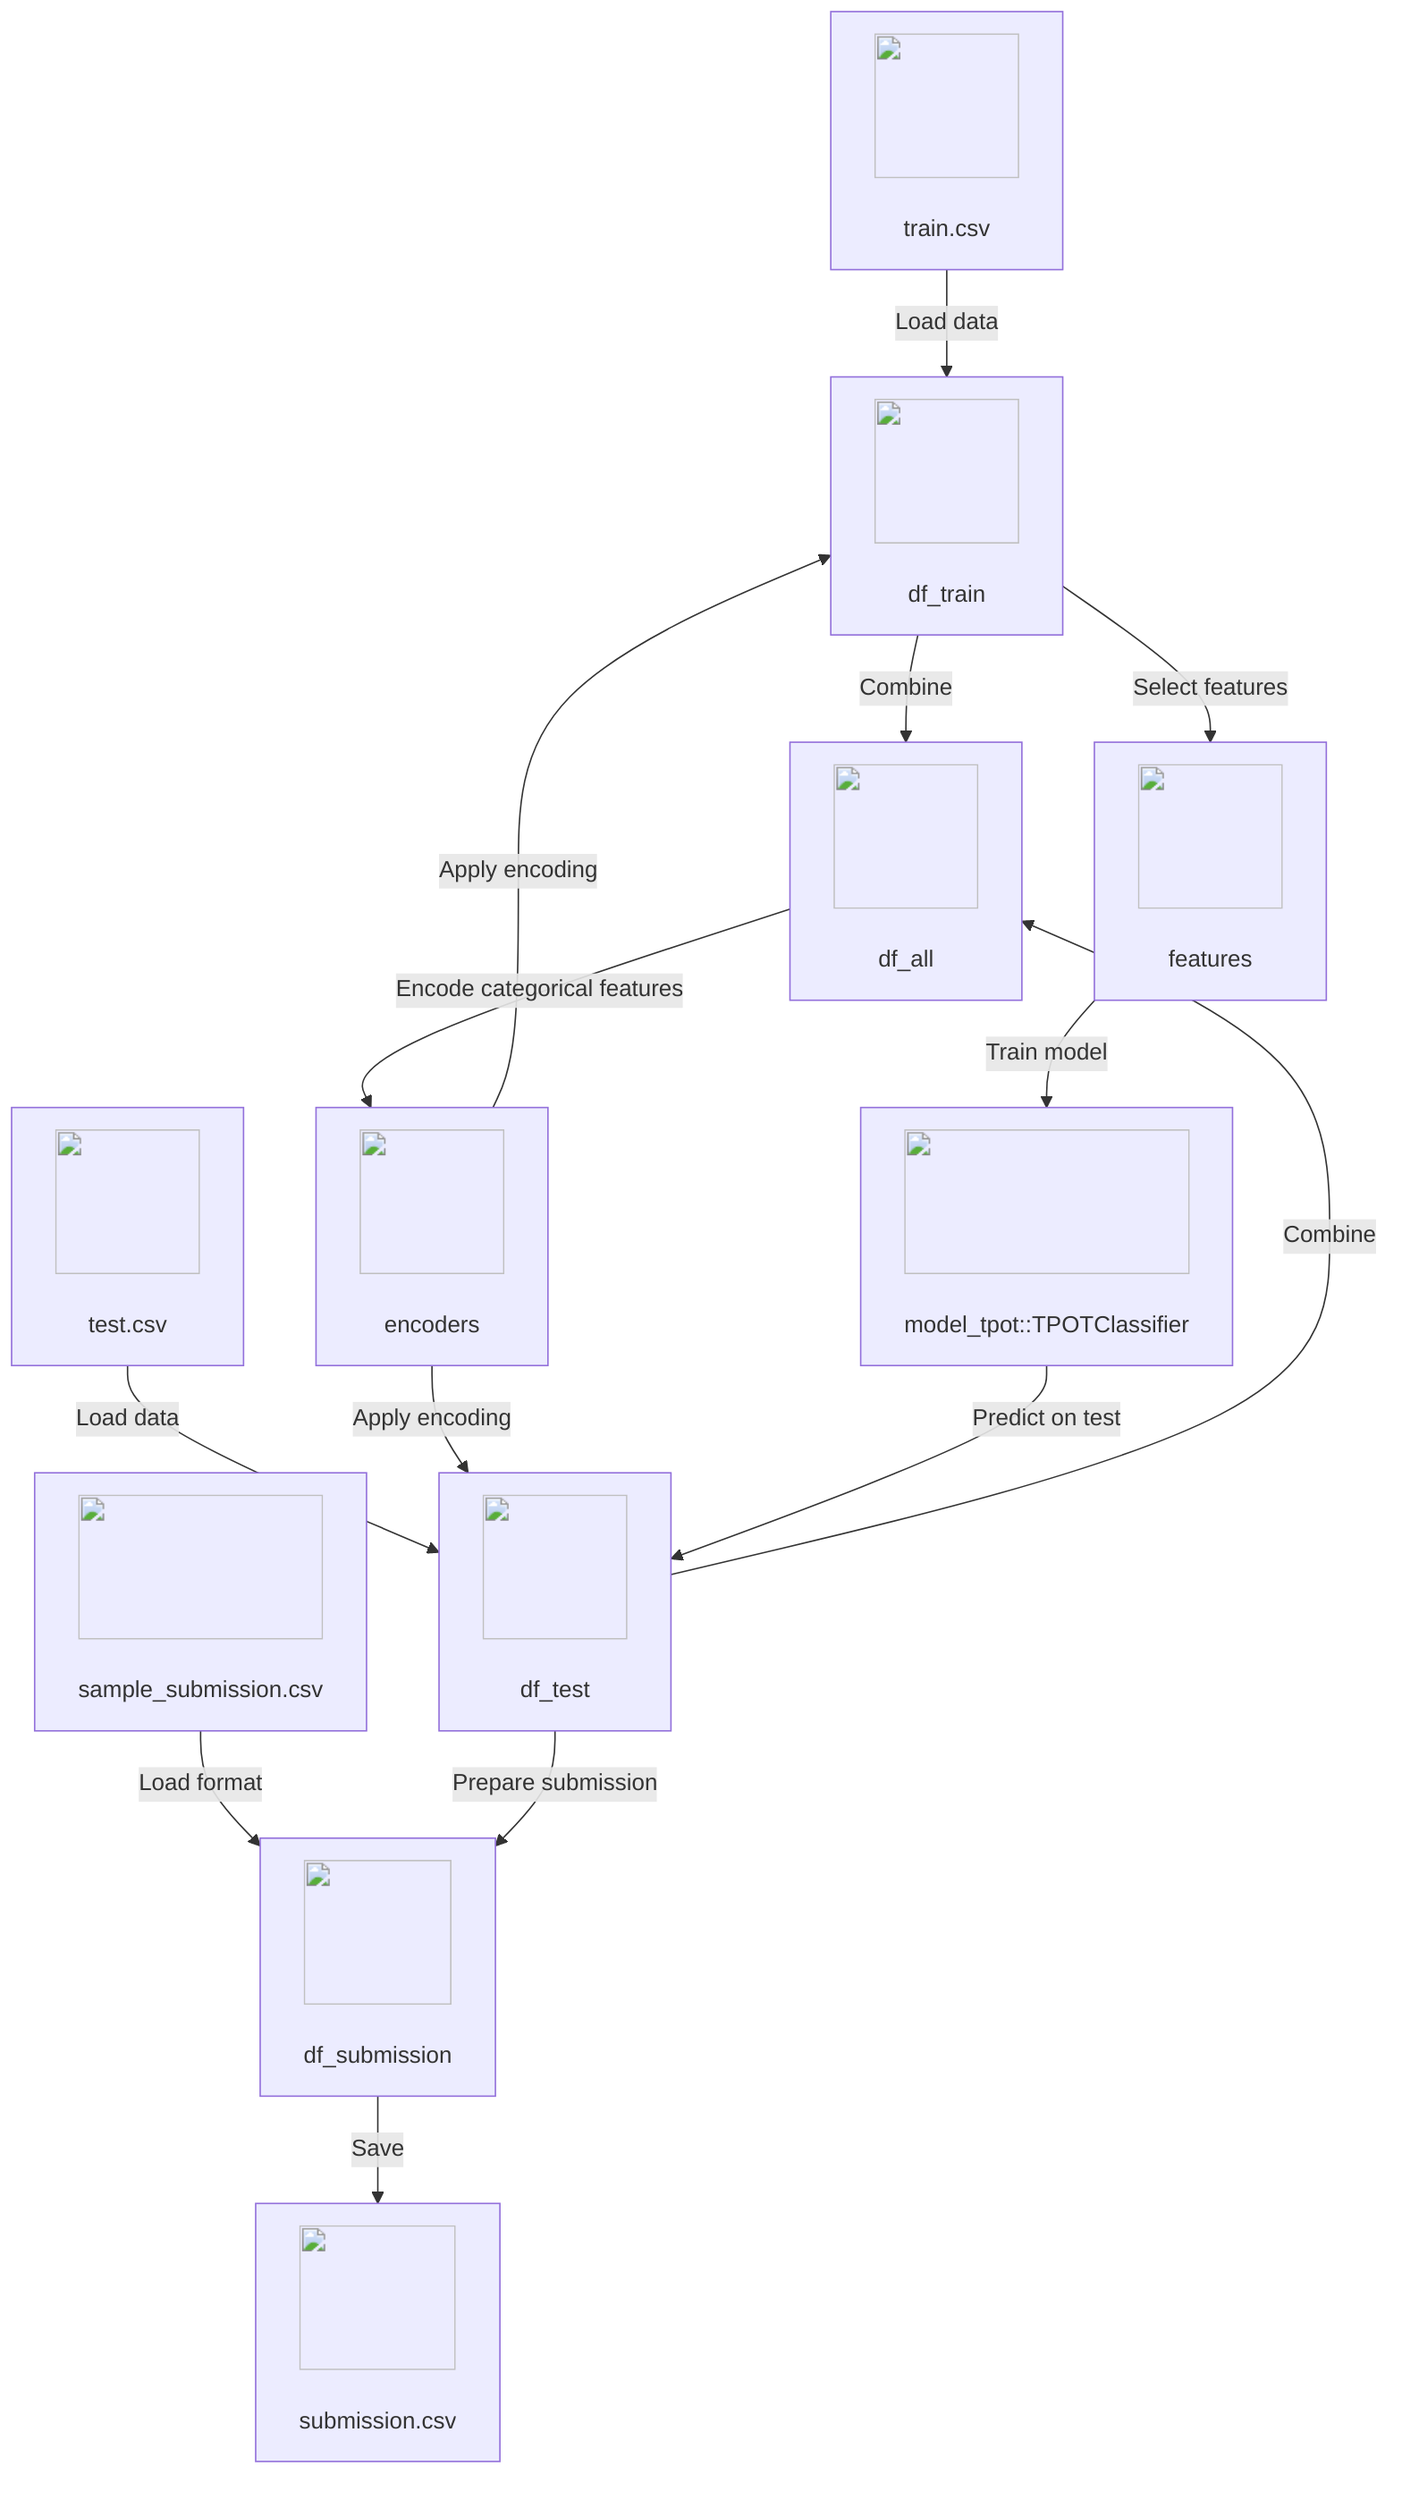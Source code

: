 flowchart TD
    %% Data Sources
    A["<img src='path/to/icon/database.svg' width=100 height=100/> <br/> train.csv"] -->|"Load data"| B["<img src='path/to/icon/file.svg' width=100 height=100/> <br/> df_train"]
    C["<img src='path/to/icon/file.svg' width=100 height=100/> <br/> test.csv"] -->|"Load data"| D["<img src='path/to/icon/file.svg' width=100 height=100/> <br/> df_test"]
    E["<img src='path/to/icon/file.svg' width=100 height=100/> <br/> sample_submission.csv"] -->|"Load format"| F["<img src='path/to/icon/file.svg' width=100 height=100/> <br/> df_submission"]

    %% Data Preparation
    B -->|"Combine"| G["<img src='path/to/icon/table.svg' width=100 height=100/> <br/> df_all"]
    D -->|"Combine"| G
    G -->|"Encode categorical features"| H["<img src='path/to/icon/row_split.svg' width=100 height=100/> <br/> encoders"]
    H -->|"Apply encoding"| B
    H -->|"Apply encoding"| D

    %% Model Training
    B -->|"Select features"| I["<img src='path/to/icon/column_split.svg' width=100 height=100/> <br/> features"]
    I -->|"Train model"| J["<img src='path/to/icon/brain.svg' width=100 height=100/> <br/> model_tpot::TPOTClassifier"]
    J -->|"Predict on test"| D

    %% Submission
    D -->|"Prepare submission"| F
    F -->|"Save"| K["<img src='path/to/icon/file.svg' width=100 height=100/> <br/> submission.csv"]

    %% Explanation comments
    %% A: This node represents the training dataset composed of features and the target.
    %% B: This node contains the loaded training data in a DataFrame.
    %% C: This node represents the test dataset with features for prediction.
    %% D: This node contains the loaded test data in a DataFrame.
    %% E: This node refers to the sample format for submission.
    %% F: Holds the submission DataFrame.
    %% G: A combined DataFrame of training and test sets to handle preprocessing tasks like encoding.
    %% H: Holds encoders for transforming categorical features into numerical ones.
    %% I: Represents the list of selected features for model training, excluding the target.
    %% J: Represents the TPOTClassifier model developed and used for predictions.
    %% K: The final submission file generated from predictions.